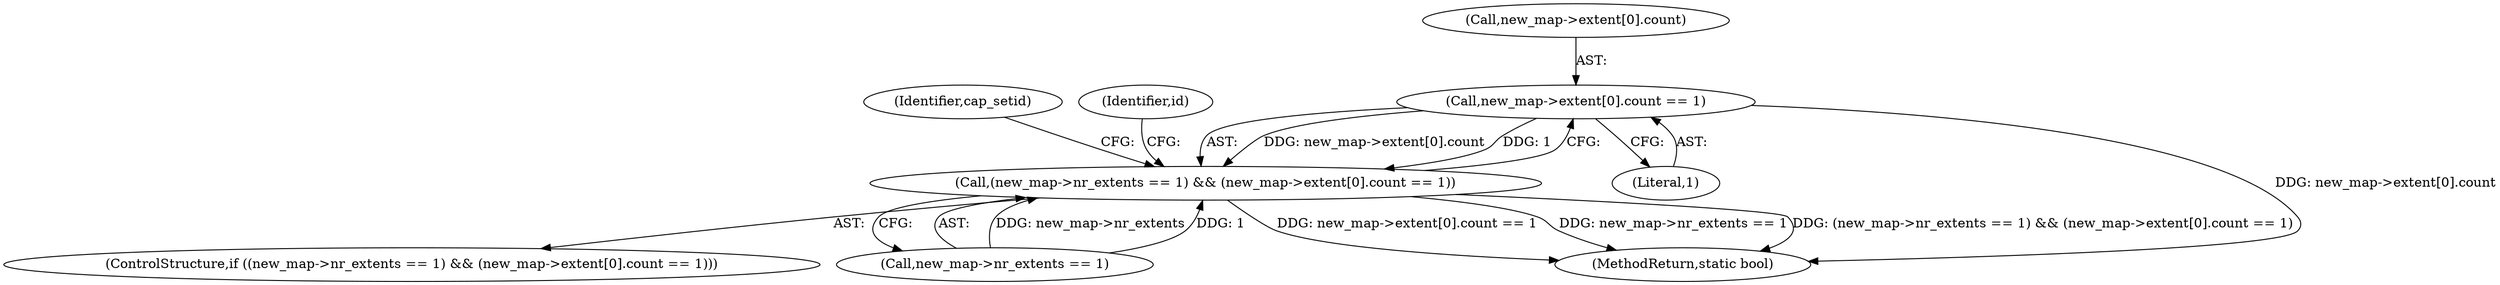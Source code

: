 digraph "0_linux_6708075f104c3c9b04b23336bb0366ca30c3931b_0@array" {
"1000115" [label="(Call,new_map->extent[0].count == 1)"];
"1000109" [label="(Call,(new_map->nr_extents == 1) && (new_map->extent[0].count == 1))"];
"1000108" [label="(ControlStructure,if ((new_map->nr_extents == 1) && (new_map->extent[0].count == 1)))"];
"1000116" [label="(Call,new_map->extent[0].count)"];
"1000110" [label="(Call,new_map->nr_extents == 1)"];
"1000177" [label="(Identifier,cap_setid)"];
"1000127" [label="(Identifier,id)"];
"1000115" [label="(Call,new_map->extent[0].count == 1)"];
"1000109" [label="(Call,(new_map->nr_extents == 1) && (new_map->extent[0].count == 1))"];
"1000123" [label="(Literal,1)"];
"1000190" [label="(MethodReturn,static bool)"];
"1000115" -> "1000109"  [label="AST: "];
"1000115" -> "1000123"  [label="CFG: "];
"1000116" -> "1000115"  [label="AST: "];
"1000123" -> "1000115"  [label="AST: "];
"1000109" -> "1000115"  [label="CFG: "];
"1000115" -> "1000190"  [label="DDG: new_map->extent[0].count"];
"1000115" -> "1000109"  [label="DDG: new_map->extent[0].count"];
"1000115" -> "1000109"  [label="DDG: 1"];
"1000109" -> "1000108"  [label="AST: "];
"1000109" -> "1000110"  [label="CFG: "];
"1000110" -> "1000109"  [label="AST: "];
"1000127" -> "1000109"  [label="CFG: "];
"1000177" -> "1000109"  [label="CFG: "];
"1000109" -> "1000190"  [label="DDG: new_map->extent[0].count == 1"];
"1000109" -> "1000190"  [label="DDG: new_map->nr_extents == 1"];
"1000109" -> "1000190"  [label="DDG: (new_map->nr_extents == 1) && (new_map->extent[0].count == 1)"];
"1000110" -> "1000109"  [label="DDG: new_map->nr_extents"];
"1000110" -> "1000109"  [label="DDG: 1"];
}
